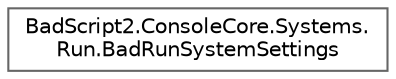 digraph "Graphical Class Hierarchy"
{
 // LATEX_PDF_SIZE
  bgcolor="transparent";
  edge [fontname=Helvetica,fontsize=10,labelfontname=Helvetica,labelfontsize=10];
  node [fontname=Helvetica,fontsize=10,shape=box,height=0.2,width=0.4];
  rankdir="LR";
  Node0 [id="Node000000",label="BadScript2.ConsoleCore.Systems.\lRun.BadRunSystemSettings",height=0.2,width=0.4,color="grey40", fillcolor="white", style="filled",URL="$class_bad_script2_1_1_console_core_1_1_systems_1_1_run_1_1_bad_run_system_settings.html",tooltip="Settings for the Run System."];
}
